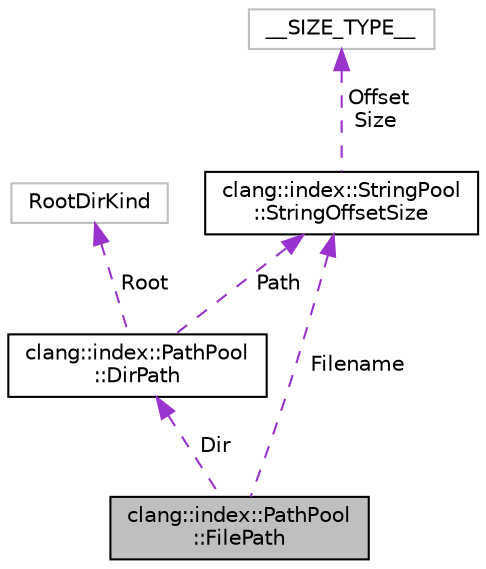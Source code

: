 digraph "clang::index::PathPool::FilePath"
{
 // LATEX_PDF_SIZE
  bgcolor="transparent";
  edge [fontname="Helvetica",fontsize="10",labelfontname="Helvetica",labelfontsize="10"];
  node [fontname="Helvetica",fontsize="10",shape=record];
  Node1 [label="clang::index::PathPool\l::FilePath",height=0.2,width=0.4,color="black", fillcolor="grey75", style="filled", fontcolor="black",tooltip=" "];
  Node2 -> Node1 [dir="back",color="darkorchid3",fontsize="10",style="dashed",label=" Dir" ,fontname="Helvetica"];
  Node2 [label="clang::index::PathPool\l::DirPath",height=0.2,width=0.4,color="black",URL="$structclang_1_1index_1_1PathPool_1_1DirPath.html",tooltip=" "];
  Node3 -> Node2 [dir="back",color="darkorchid3",fontsize="10",style="dashed",label=" Root" ,fontname="Helvetica"];
  Node3 [label="RootDirKind",height=0.2,width=0.4,color="grey75",tooltip=" "];
  Node4 -> Node2 [dir="back",color="darkorchid3",fontsize="10",style="dashed",label=" Path" ,fontname="Helvetica"];
  Node4 [label="clang::index::StringPool\l::StringOffsetSize",height=0.2,width=0.4,color="black",URL="$structclang_1_1index_1_1StringPool_1_1StringOffsetSize.html",tooltip=" "];
  Node5 -> Node4 [dir="back",color="darkorchid3",fontsize="10",style="dashed",label=" Offset\nSize" ,fontname="Helvetica"];
  Node5 [label="__SIZE_TYPE__",height=0.2,width=0.4,color="grey75",tooltip=" "];
  Node4 -> Node1 [dir="back",color="darkorchid3",fontsize="10",style="dashed",label=" Filename" ,fontname="Helvetica"];
}
